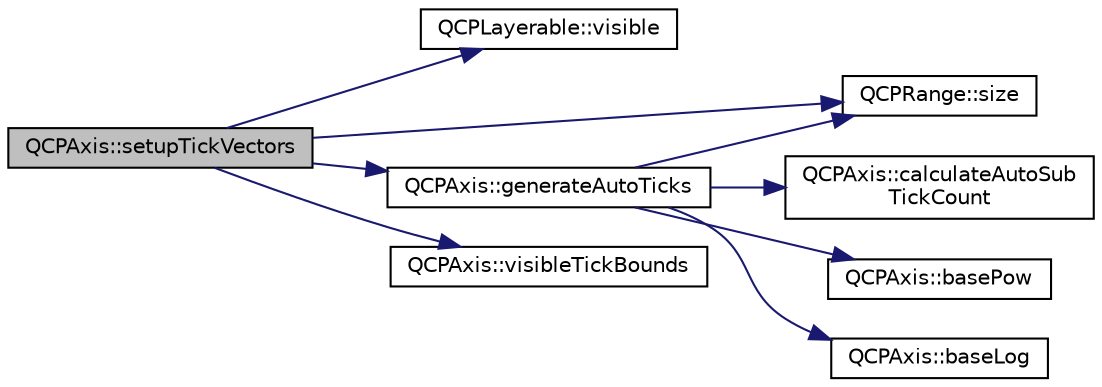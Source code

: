 digraph "QCPAxis::setupTickVectors"
{
  edge [fontname="Helvetica",fontsize="10",labelfontname="Helvetica",labelfontsize="10"];
  node [fontname="Helvetica",fontsize="10",shape=record];
  rankdir="LR";
  Node1 [label="QCPAxis::setupTickVectors",height=0.2,width=0.4,color="black", fillcolor="grey75", style="filled", fontcolor="black"];
  Node1 -> Node2 [color="midnightblue",fontsize="10",style="solid",fontname="Helvetica"];
  Node2 [label="QCPLayerable::visible",height=0.2,width=0.4,color="black", fillcolor="white", style="filled",URL="$class_q_c_p_layerable.html#a10a3cc92e0fa63e4a929e61d34e275a7"];
  Node1 -> Node3 [color="midnightblue",fontsize="10",style="solid",fontname="Helvetica"];
  Node3 [label="QCPRange::size",height=0.2,width=0.4,color="black", fillcolor="white", style="filled",URL="$class_q_c_p_range.html#afa57c13049b965edb6fd1c00ac56338a"];
  Node1 -> Node4 [color="midnightblue",fontsize="10",style="solid",fontname="Helvetica"];
  Node4 [label="QCPAxis::generateAutoTicks",height=0.2,width=0.4,color="black", fillcolor="white", style="filled",URL="$class_q_c_p_axis.html#a626eef437c874148df1a5ac78506d463"];
  Node4 -> Node3 [color="midnightblue",fontsize="10",style="solid",fontname="Helvetica"];
  Node4 -> Node5 [color="midnightblue",fontsize="10",style="solid",fontname="Helvetica"];
  Node5 [label="QCPAxis::calculateAutoSub\lTickCount",height=0.2,width=0.4,color="black", fillcolor="white", style="filled",URL="$class_q_c_p_axis.html#a3c5c045019fcdc0843a3e064eda7478a"];
  Node4 -> Node6 [color="midnightblue",fontsize="10",style="solid",fontname="Helvetica"];
  Node6 [label="QCPAxis::basePow",height=0.2,width=0.4,color="black", fillcolor="white", style="filled",URL="$class_q_c_p_axis.html#a97d69f021a05126fcb978d0aefea47b8"];
  Node4 -> Node7 [color="midnightblue",fontsize="10",style="solid",fontname="Helvetica"];
  Node7 [label="QCPAxis::baseLog",height=0.2,width=0.4,color="black", fillcolor="white", style="filled",URL="$class_q_c_p_axis.html#a1385765db2419ee5fb5505a6cf9130fb"];
  Node1 -> Node8 [color="midnightblue",fontsize="10",style="solid",fontname="Helvetica"];
  Node8 [label="QCPAxis::visibleTickBounds",height=0.2,width=0.4,color="black", fillcolor="white", style="filled",URL="$class_q_c_p_axis.html#a06320a944d1120732cc0d72fe1306d8b"];
}
